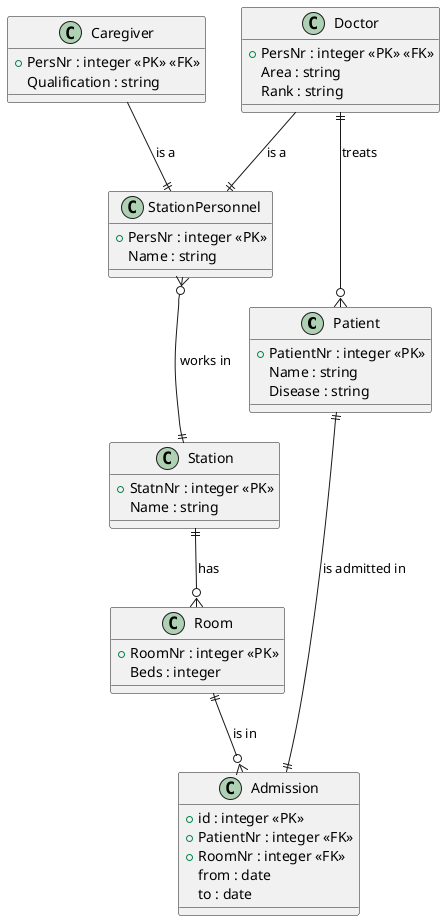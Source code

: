 @startuml Hospital

class Patient {
    +PatientNr : integer <<PK>>
    Name : string
    Disease : string
}

class Room {
    +RoomNr : integer <<PK>>
    Beds : integer
}

class Station {
    +StatnNr : integer <<PK>>
    Name : string
}

class StationPersonnel {
    +PersNr : integer <<PK>>
    Name : string
}

class Caregiver {
    +PersNr : integer <<PK>> <<FK>>
    Qualification : string
}

class Doctor {
    +PersNr : integer <<PK>> <<FK>>
    Area : string
    Rank : string
}

class Admission {
    +id : integer <<PK>>
    +PatientNr : integer <<FK>>
    +RoomNr : integer <<FK>>
    from : date
    to : date
}

Patient ||--|| Admission: "is admitted in"
Room ||--o{ Admission: "is in"
Station ||--o{ Room : "has"
StationPersonnel }o--|| Station : "works in"
Caregiver --|| StationPersonnel : "is a"
Doctor --|| StationPersonnel : "is a"
Doctor ||--o{ Patient : "treats"

@enduml